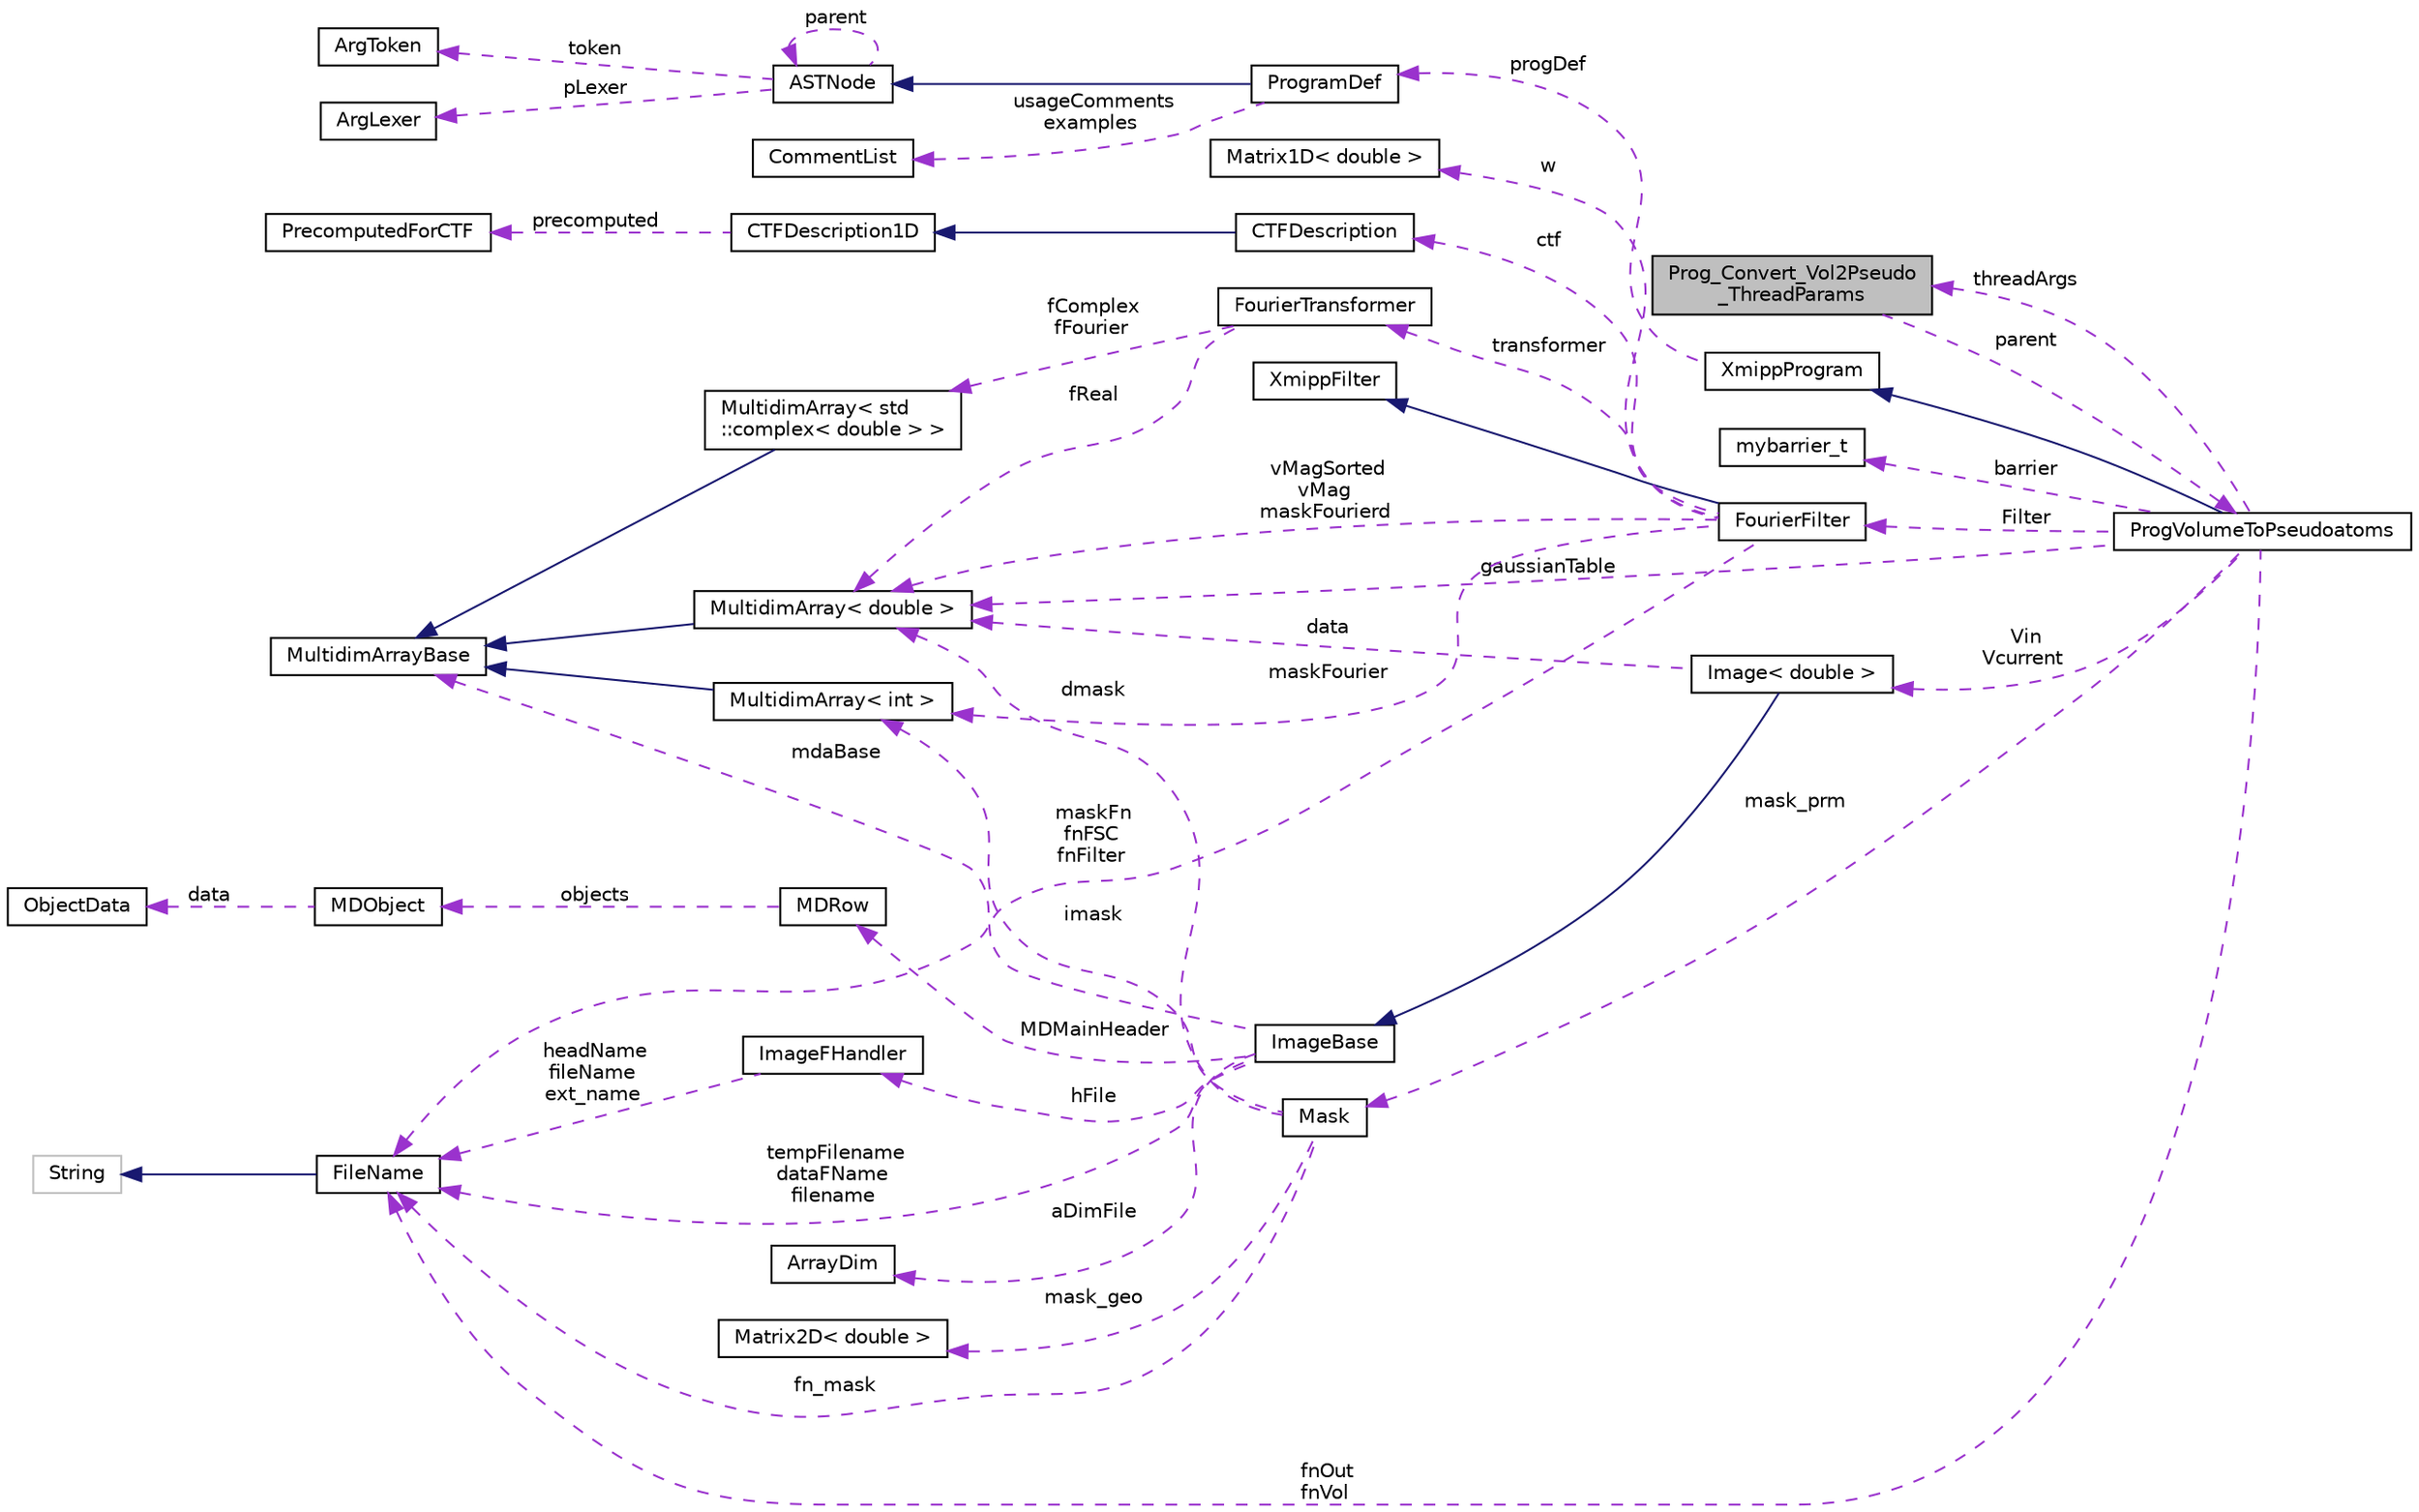 digraph "Prog_Convert_Vol2Pseudo_ThreadParams"
{
  edge [fontname="Helvetica",fontsize="10",labelfontname="Helvetica",labelfontsize="10"];
  node [fontname="Helvetica",fontsize="10",shape=record];
  rankdir="LR";
  Node1 [label="Prog_Convert_Vol2Pseudo\l_ThreadParams",height=0.2,width=0.4,color="black", fillcolor="grey75", style="filled", fontcolor="black"];
  Node2 -> Node1 [dir="back",color="darkorchid3",fontsize="10",style="dashed",label=" parent" ,fontname="Helvetica"];
  Node2 [label="ProgVolumeToPseudoatoms",height=0.2,width=0.4,color="black", fillcolor="white", style="filled",URL="$classProgVolumeToPseudoatoms.html"];
  Node3 -> Node2 [dir="back",color="midnightblue",fontsize="10",style="solid",fontname="Helvetica"];
  Node3 [label="XmippProgram",height=0.2,width=0.4,color="black", fillcolor="white", style="filled",URL="$classXmippProgram.html"];
  Node4 -> Node3 [dir="back",color="darkorchid3",fontsize="10",style="dashed",label=" progDef" ,fontname="Helvetica"];
  Node4 [label="ProgramDef",height=0.2,width=0.4,color="black", fillcolor="white", style="filled",URL="$classProgramDef.html"];
  Node5 -> Node4 [dir="back",color="midnightblue",fontsize="10",style="solid",fontname="Helvetica"];
  Node5 [label="ASTNode",height=0.2,width=0.4,color="black", fillcolor="white", style="filled",URL="$classASTNode.html"];
  Node6 -> Node5 [dir="back",color="darkorchid3",fontsize="10",style="dashed",label=" token" ,fontname="Helvetica"];
  Node6 [label="ArgToken",height=0.2,width=0.4,color="black", fillcolor="white", style="filled",URL="$classArgToken.html"];
  Node7 -> Node5 [dir="back",color="darkorchid3",fontsize="10",style="dashed",label=" pLexer" ,fontname="Helvetica"];
  Node7 [label="ArgLexer",height=0.2,width=0.4,color="black", fillcolor="white", style="filled",URL="$classArgLexer.html"];
  Node5 -> Node5 [dir="back",color="darkorchid3",fontsize="10",style="dashed",label=" parent" ,fontname="Helvetica"];
  Node8 -> Node4 [dir="back",color="darkorchid3",fontsize="10",style="dashed",label=" usageComments\nexamples" ,fontname="Helvetica"];
  Node8 [label="CommentList",height=0.2,width=0.4,color="black", fillcolor="white", style="filled",URL="$classCommentList.html"];
  Node1 -> Node2 [dir="back",color="darkorchid3",fontsize="10",style="dashed",label=" threadArgs" ,fontname="Helvetica"];
  Node9 -> Node2 [dir="back",color="darkorchid3",fontsize="10",style="dashed",label=" barrier" ,fontname="Helvetica"];
  Node9 [label="mybarrier_t",height=0.2,width=0.4,color="black", fillcolor="white", style="filled",URL="$structmybarrier__t.html"];
  Node10 -> Node2 [dir="back",color="darkorchid3",fontsize="10",style="dashed",label=" Vin\nVcurrent" ,fontname="Helvetica"];
  Node10 [label="Image\< double \>",height=0.2,width=0.4,color="black", fillcolor="white", style="filled",URL="$classImage.html"];
  Node11 -> Node10 [dir="back",color="midnightblue",fontsize="10",style="solid",fontname="Helvetica"];
  Node11 [label="ImageBase",height=0.2,width=0.4,color="black", fillcolor="white", style="filled",URL="$classImageBase.html",tooltip="Image base class. "];
  Node12 -> Node11 [dir="back",color="darkorchid3",fontsize="10",style="dashed",label=" mdaBase" ,fontname="Helvetica"];
  Node12 [label="MultidimArrayBase",height=0.2,width=0.4,color="black", fillcolor="white", style="filled",URL="$classMultidimArrayBase.html"];
  Node13 -> Node11 [dir="back",color="darkorchid3",fontsize="10",style="dashed",label=" hFile" ,fontname="Helvetica"];
  Node13 [label="ImageFHandler",height=0.2,width=0.4,color="black", fillcolor="white", style="filled",URL="$structImageFHandler.html"];
  Node14 -> Node13 [dir="back",color="darkorchid3",fontsize="10",style="dashed",label=" headName\nfileName\next_name" ,fontname="Helvetica"];
  Node14 [label="FileName",height=0.2,width=0.4,color="black", fillcolor="white", style="filled",URL="$classFileName.html"];
  Node15 -> Node14 [dir="back",color="midnightblue",fontsize="10",style="solid",fontname="Helvetica"];
  Node15 [label="String",height=0.2,width=0.4,color="grey75", fillcolor="white", style="filled"];
  Node16 -> Node11 [dir="back",color="darkorchid3",fontsize="10",style="dashed",label=" MDMainHeader" ,fontname="Helvetica"];
  Node16 [label="MDRow",height=0.2,width=0.4,color="black", fillcolor="white", style="filled",URL="$classMDRow.html"];
  Node17 -> Node16 [dir="back",color="darkorchid3",fontsize="10",style="dashed",label=" objects" ,fontname="Helvetica"];
  Node17 [label="MDObject",height=0.2,width=0.4,color="black", fillcolor="white", style="filled",URL="$classMDObject.html"];
  Node18 -> Node17 [dir="back",color="darkorchid3",fontsize="10",style="dashed",label=" data" ,fontname="Helvetica"];
  Node18 [label="ObjectData",height=0.2,width=0.4,color="black", fillcolor="white", style="filled",URL="$unionObjectData.html"];
  Node19 -> Node11 [dir="back",color="darkorchid3",fontsize="10",style="dashed",label=" aDimFile" ,fontname="Helvetica"];
  Node19 [label="ArrayDim",height=0.2,width=0.4,color="black", fillcolor="white", style="filled",URL="$structArrayDim.html"];
  Node14 -> Node11 [dir="back",color="darkorchid3",fontsize="10",style="dashed",label=" tempFilename\ndataFName\nfilename" ,fontname="Helvetica"];
  Node20 -> Node10 [dir="back",color="darkorchid3",fontsize="10",style="dashed",label=" data" ,fontname="Helvetica"];
  Node20 [label="MultidimArray\< double \>",height=0.2,width=0.4,color="black", fillcolor="white", style="filled",URL="$classMultidimArray.html"];
  Node12 -> Node20 [dir="back",color="midnightblue",fontsize="10",style="solid",fontname="Helvetica"];
  Node20 -> Node2 [dir="back",color="darkorchid3",fontsize="10",style="dashed",label=" gaussianTable" ,fontname="Helvetica"];
  Node21 -> Node2 [dir="back",color="darkorchid3",fontsize="10",style="dashed",label=" mask_prm" ,fontname="Helvetica"];
  Node21 [label="Mask",height=0.2,width=0.4,color="black", fillcolor="white", style="filled",URL="$classMask.html"];
  Node22 -> Node21 [dir="back",color="darkorchid3",fontsize="10",style="dashed",label=" mask_geo" ,fontname="Helvetica"];
  Node22 [label="Matrix2D\< double \>",height=0.2,width=0.4,color="black", fillcolor="white", style="filled",URL="$classMatrix2D.html"];
  Node20 -> Node21 [dir="back",color="darkorchid3",fontsize="10",style="dashed",label=" dmask" ,fontname="Helvetica"];
  Node23 -> Node21 [dir="back",color="darkorchid3",fontsize="10",style="dashed",label=" imask" ,fontname="Helvetica"];
  Node23 [label="MultidimArray\< int \>",height=0.2,width=0.4,color="black", fillcolor="white", style="filled",URL="$classMultidimArray.html"];
  Node12 -> Node23 [dir="back",color="midnightblue",fontsize="10",style="solid",fontname="Helvetica"];
  Node14 -> Node21 [dir="back",color="darkorchid3",fontsize="10",style="dashed",label=" fn_mask" ,fontname="Helvetica"];
  Node24 -> Node2 [dir="back",color="darkorchid3",fontsize="10",style="dashed",label=" Filter" ,fontname="Helvetica"];
  Node24 [label="FourierFilter",height=0.2,width=0.4,color="black", fillcolor="white", style="filled",URL="$classFourierFilter.html"];
  Node25 -> Node24 [dir="back",color="midnightblue",fontsize="10",style="solid",fontname="Helvetica"];
  Node25 [label="XmippFilter",height=0.2,width=0.4,color="black", fillcolor="white", style="filled",URL="$classXmippFilter.html"];
  Node26 -> Node24 [dir="back",color="darkorchid3",fontsize="10",style="dashed",label=" transformer" ,fontname="Helvetica"];
  Node26 [label="FourierTransformer",height=0.2,width=0.4,color="black", fillcolor="white", style="filled",URL="$classFourierTransformer.html"];
  Node20 -> Node26 [dir="back",color="darkorchid3",fontsize="10",style="dashed",label=" fReal" ,fontname="Helvetica"];
  Node27 -> Node26 [dir="back",color="darkorchid3",fontsize="10",style="dashed",label=" fComplex\nfFourier" ,fontname="Helvetica"];
  Node27 [label="MultidimArray\< std\l::complex\< double \> \>",height=0.2,width=0.4,color="black", fillcolor="white", style="filled",URL="$classMultidimArray.html"];
  Node12 -> Node27 [dir="back",color="midnightblue",fontsize="10",style="solid",fontname="Helvetica"];
  Node28 -> Node24 [dir="back",color="darkorchid3",fontsize="10",style="dashed",label=" ctf" ,fontname="Helvetica"];
  Node28 [label="CTFDescription",height=0.2,width=0.4,color="black", fillcolor="white", style="filled",URL="$classCTFDescription.html"];
  Node29 -> Node28 [dir="back",color="midnightblue",fontsize="10",style="solid",fontname="Helvetica"];
  Node29 [label="CTFDescription1D",height=0.2,width=0.4,color="black", fillcolor="white", style="filled",URL="$classCTFDescription1D.html"];
  Node30 -> Node29 [dir="back",color="darkorchid3",fontsize="10",style="dashed",label=" precomputed" ,fontname="Helvetica"];
  Node30 [label="PrecomputedForCTF",height=0.2,width=0.4,color="black", fillcolor="white", style="filled",URL="$classPrecomputedForCTF.html"];
  Node31 -> Node24 [dir="back",color="darkorchid3",fontsize="10",style="dashed",label=" w" ,fontname="Helvetica"];
  Node31 [label="Matrix1D\< double \>",height=0.2,width=0.4,color="black", fillcolor="white", style="filled",URL="$classMatrix1D.html"];
  Node20 -> Node24 [dir="back",color="darkorchid3",fontsize="10",style="dashed",label=" vMagSorted\nvMag\nmaskFourierd" ,fontname="Helvetica"];
  Node23 -> Node24 [dir="back",color="darkorchid3",fontsize="10",style="dashed",label=" maskFourier" ,fontname="Helvetica"];
  Node14 -> Node24 [dir="back",color="darkorchid3",fontsize="10",style="dashed",label=" maskFn\nfnFSC\nfnFilter" ,fontname="Helvetica"];
  Node14 -> Node2 [dir="back",color="darkorchid3",fontsize="10",style="dashed",label=" fnOut\nfnVol" ,fontname="Helvetica"];
}
